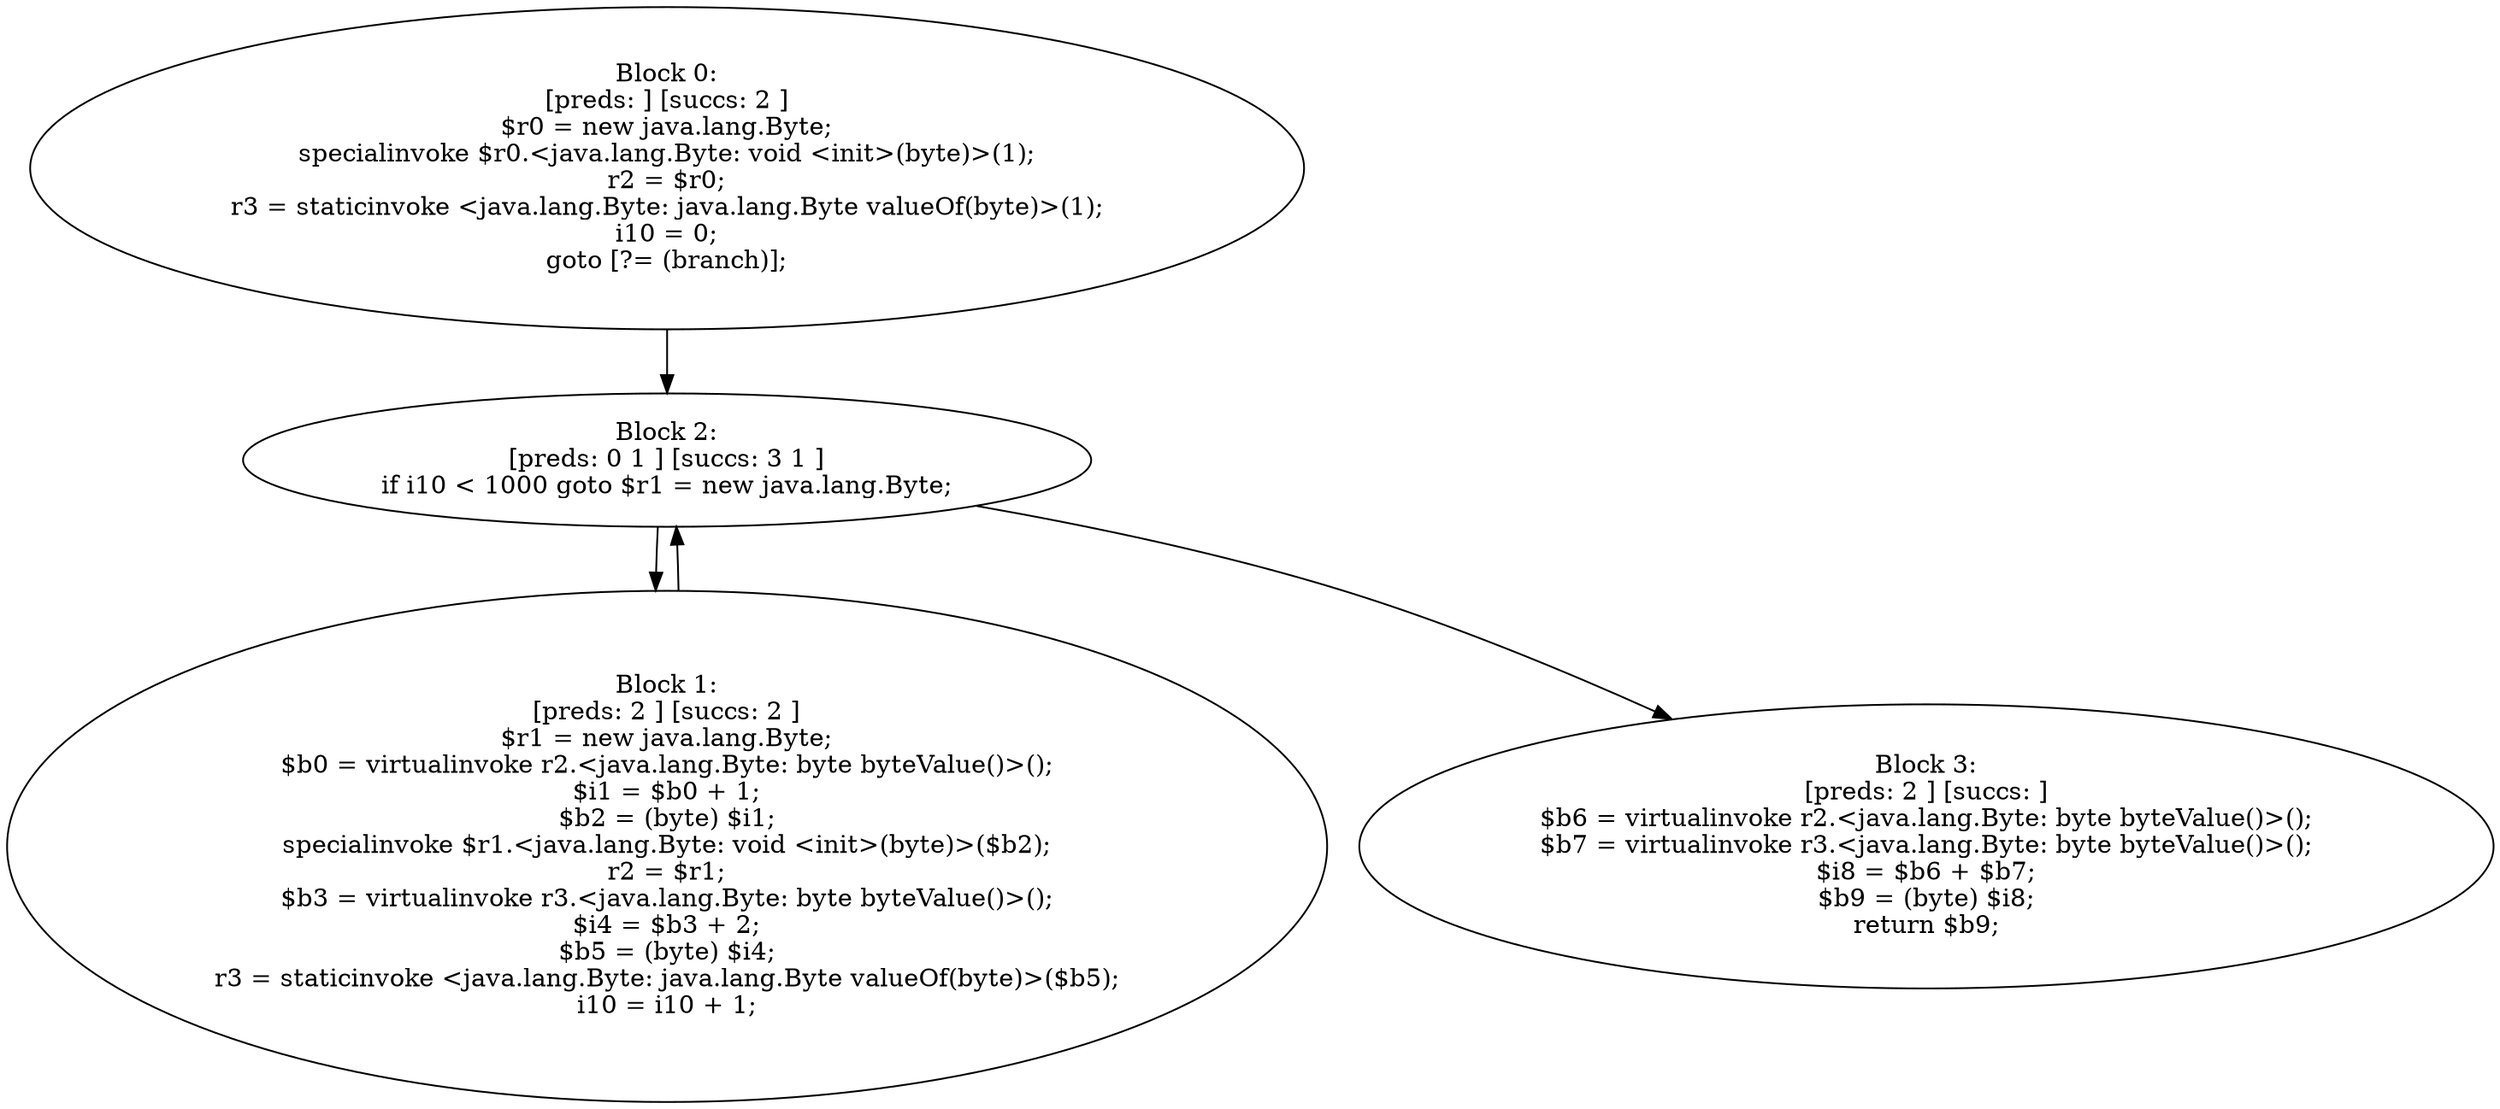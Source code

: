 digraph "unitGraph" {
    "Block 0:
[preds: ] [succs: 2 ]
$r0 = new java.lang.Byte;
specialinvoke $r0.<java.lang.Byte: void <init>(byte)>(1);
r2 = $r0;
r3 = staticinvoke <java.lang.Byte: java.lang.Byte valueOf(byte)>(1);
i10 = 0;
goto [?= (branch)];
"
    "Block 1:
[preds: 2 ] [succs: 2 ]
$r1 = new java.lang.Byte;
$b0 = virtualinvoke r2.<java.lang.Byte: byte byteValue()>();
$i1 = $b0 + 1;
$b2 = (byte) $i1;
specialinvoke $r1.<java.lang.Byte: void <init>(byte)>($b2);
r2 = $r1;
$b3 = virtualinvoke r3.<java.lang.Byte: byte byteValue()>();
$i4 = $b3 + 2;
$b5 = (byte) $i4;
r3 = staticinvoke <java.lang.Byte: java.lang.Byte valueOf(byte)>($b5);
i10 = i10 + 1;
"
    "Block 2:
[preds: 0 1 ] [succs: 3 1 ]
if i10 < 1000 goto $r1 = new java.lang.Byte;
"
    "Block 3:
[preds: 2 ] [succs: ]
$b6 = virtualinvoke r2.<java.lang.Byte: byte byteValue()>();
$b7 = virtualinvoke r3.<java.lang.Byte: byte byteValue()>();
$i8 = $b6 + $b7;
$b9 = (byte) $i8;
return $b9;
"
    "Block 0:
[preds: ] [succs: 2 ]
$r0 = new java.lang.Byte;
specialinvoke $r0.<java.lang.Byte: void <init>(byte)>(1);
r2 = $r0;
r3 = staticinvoke <java.lang.Byte: java.lang.Byte valueOf(byte)>(1);
i10 = 0;
goto [?= (branch)];
"->"Block 2:
[preds: 0 1 ] [succs: 3 1 ]
if i10 < 1000 goto $r1 = new java.lang.Byte;
";
    "Block 1:
[preds: 2 ] [succs: 2 ]
$r1 = new java.lang.Byte;
$b0 = virtualinvoke r2.<java.lang.Byte: byte byteValue()>();
$i1 = $b0 + 1;
$b2 = (byte) $i1;
specialinvoke $r1.<java.lang.Byte: void <init>(byte)>($b2);
r2 = $r1;
$b3 = virtualinvoke r3.<java.lang.Byte: byte byteValue()>();
$i4 = $b3 + 2;
$b5 = (byte) $i4;
r3 = staticinvoke <java.lang.Byte: java.lang.Byte valueOf(byte)>($b5);
i10 = i10 + 1;
"->"Block 2:
[preds: 0 1 ] [succs: 3 1 ]
if i10 < 1000 goto $r1 = new java.lang.Byte;
";
    "Block 2:
[preds: 0 1 ] [succs: 3 1 ]
if i10 < 1000 goto $r1 = new java.lang.Byte;
"->"Block 3:
[preds: 2 ] [succs: ]
$b6 = virtualinvoke r2.<java.lang.Byte: byte byteValue()>();
$b7 = virtualinvoke r3.<java.lang.Byte: byte byteValue()>();
$i8 = $b6 + $b7;
$b9 = (byte) $i8;
return $b9;
";
    "Block 2:
[preds: 0 1 ] [succs: 3 1 ]
if i10 < 1000 goto $r1 = new java.lang.Byte;
"->"Block 1:
[preds: 2 ] [succs: 2 ]
$r1 = new java.lang.Byte;
$b0 = virtualinvoke r2.<java.lang.Byte: byte byteValue()>();
$i1 = $b0 + 1;
$b2 = (byte) $i1;
specialinvoke $r1.<java.lang.Byte: void <init>(byte)>($b2);
r2 = $r1;
$b3 = virtualinvoke r3.<java.lang.Byte: byte byteValue()>();
$i4 = $b3 + 2;
$b5 = (byte) $i4;
r3 = staticinvoke <java.lang.Byte: java.lang.Byte valueOf(byte)>($b5);
i10 = i10 + 1;
";
}

